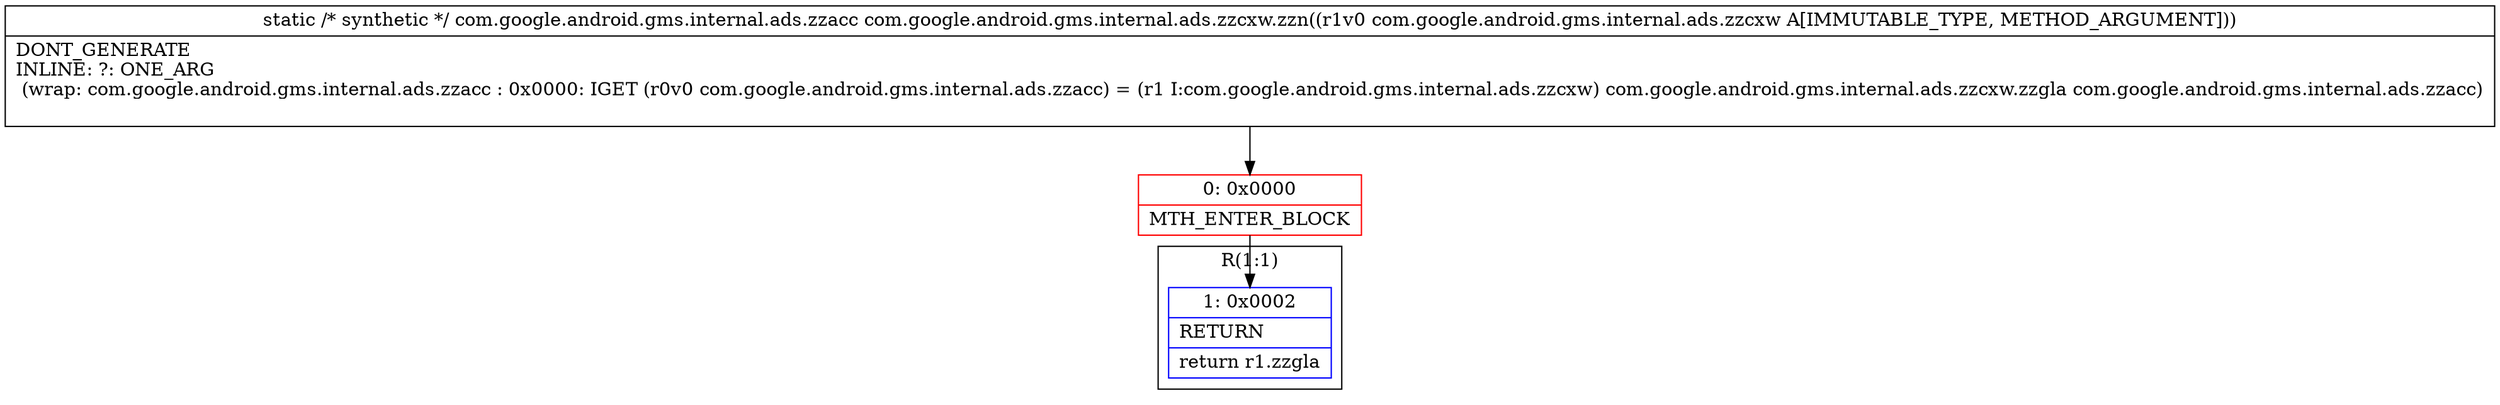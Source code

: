 digraph "CFG forcom.google.android.gms.internal.ads.zzcxw.zzn(Lcom\/google\/android\/gms\/internal\/ads\/zzcxw;)Lcom\/google\/android\/gms\/internal\/ads\/zzacc;" {
subgraph cluster_Region_1213161754 {
label = "R(1:1)";
node [shape=record,color=blue];
Node_1 [shape=record,label="{1\:\ 0x0002|RETURN\l|return r1.zzgla\l}"];
}
Node_0 [shape=record,color=red,label="{0\:\ 0x0000|MTH_ENTER_BLOCK\l}"];
MethodNode[shape=record,label="{static \/* synthetic *\/ com.google.android.gms.internal.ads.zzacc com.google.android.gms.internal.ads.zzcxw.zzn((r1v0 com.google.android.gms.internal.ads.zzcxw A[IMMUTABLE_TYPE, METHOD_ARGUMENT]))  | DONT_GENERATE\lINLINE: ?: ONE_ARG  \l  (wrap: com.google.android.gms.internal.ads.zzacc : 0x0000: IGET  (r0v0 com.google.android.gms.internal.ads.zzacc) = (r1 I:com.google.android.gms.internal.ads.zzcxw) com.google.android.gms.internal.ads.zzcxw.zzgla com.google.android.gms.internal.ads.zzacc)\l\l}"];
MethodNode -> Node_0;
Node_0 -> Node_1;
}

